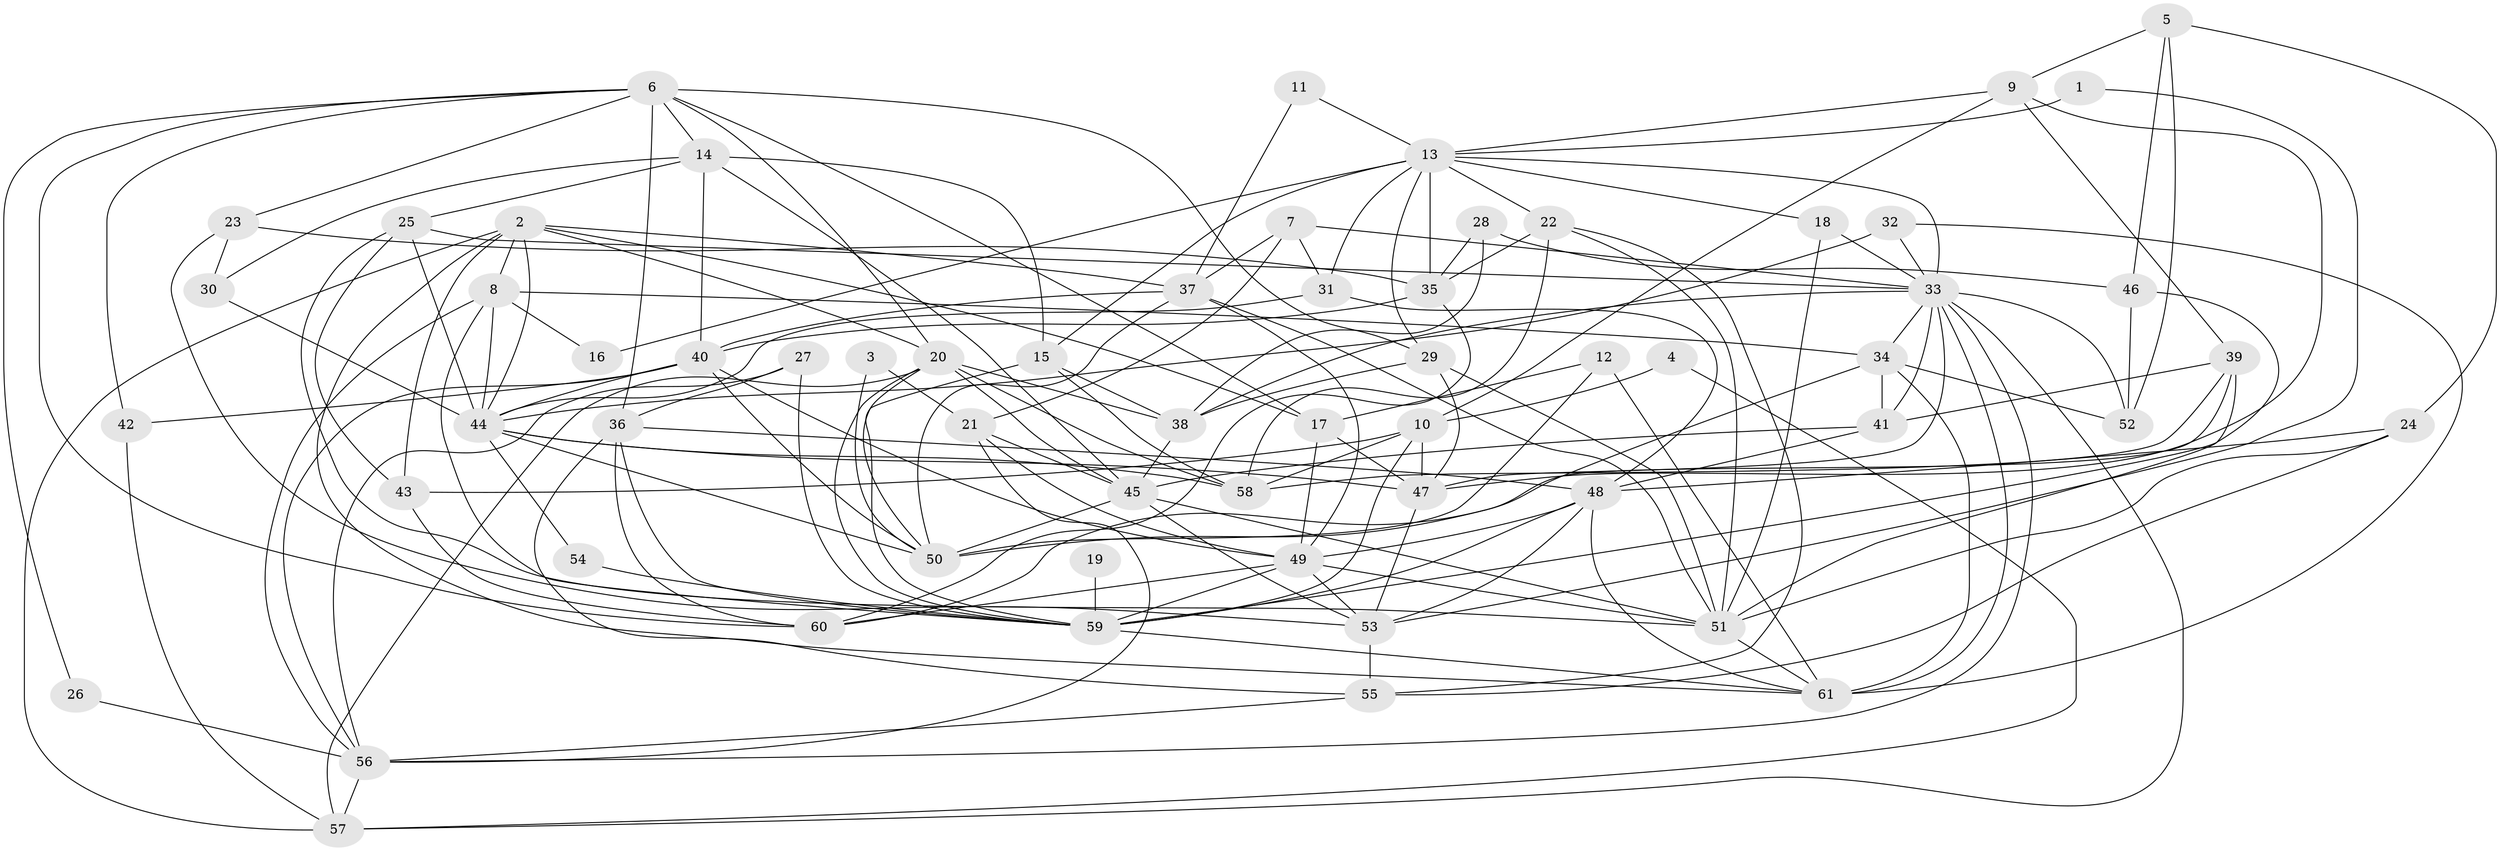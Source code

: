 // original degree distribution, {4: 0.2903225806451613, 3: 0.27419354838709675, 2: 0.12903225806451613, 5: 0.18548387096774194, 7: 0.04838709677419355, 6: 0.04838709677419355, 9: 0.008064516129032258, 8: 0.016129032258064516}
// Generated by graph-tools (version 1.1) at 2025/50/03/09/25 03:50:04]
// undirected, 61 vertices, 169 edges
graph export_dot {
graph [start="1"]
  node [color=gray90,style=filled];
  1;
  2;
  3;
  4;
  5;
  6;
  7;
  8;
  9;
  10;
  11;
  12;
  13;
  14;
  15;
  16;
  17;
  18;
  19;
  20;
  21;
  22;
  23;
  24;
  25;
  26;
  27;
  28;
  29;
  30;
  31;
  32;
  33;
  34;
  35;
  36;
  37;
  38;
  39;
  40;
  41;
  42;
  43;
  44;
  45;
  46;
  47;
  48;
  49;
  50;
  51;
  52;
  53;
  54;
  55;
  56;
  57;
  58;
  59;
  60;
  61;
  1 -- 13 [weight=1.0];
  1 -- 53 [weight=1.0];
  2 -- 8 [weight=1.0];
  2 -- 17 [weight=1.0];
  2 -- 20 [weight=1.0];
  2 -- 37 [weight=1.0];
  2 -- 43 [weight=1.0];
  2 -- 44 [weight=1.0];
  2 -- 57 [weight=1.0];
  2 -- 61 [weight=1.0];
  3 -- 21 [weight=1.0];
  3 -- 50 [weight=1.0];
  4 -- 10 [weight=1.0];
  4 -- 57 [weight=1.0];
  5 -- 9 [weight=1.0];
  5 -- 24 [weight=1.0];
  5 -- 46 [weight=1.0];
  5 -- 52 [weight=1.0];
  6 -- 14 [weight=1.0];
  6 -- 17 [weight=1.0];
  6 -- 20 [weight=1.0];
  6 -- 23 [weight=1.0];
  6 -- 26 [weight=1.0];
  6 -- 29 [weight=1.0];
  6 -- 36 [weight=1.0];
  6 -- 42 [weight=1.0];
  6 -- 60 [weight=1.0];
  7 -- 21 [weight=1.0];
  7 -- 31 [weight=1.0];
  7 -- 33 [weight=2.0];
  7 -- 37 [weight=1.0];
  8 -- 16 [weight=1.0];
  8 -- 34 [weight=1.0];
  8 -- 44 [weight=1.0];
  8 -- 56 [weight=1.0];
  8 -- 59 [weight=1.0];
  9 -- 10 [weight=1.0];
  9 -- 13 [weight=1.0];
  9 -- 39 [weight=1.0];
  9 -- 47 [weight=1.0];
  10 -- 43 [weight=1.0];
  10 -- 47 [weight=1.0];
  10 -- 58 [weight=1.0];
  10 -- 59 [weight=1.0];
  11 -- 13 [weight=1.0];
  11 -- 37 [weight=1.0];
  12 -- 17 [weight=1.0];
  12 -- 50 [weight=1.0];
  12 -- 61 [weight=1.0];
  13 -- 15 [weight=1.0];
  13 -- 16 [weight=1.0];
  13 -- 18 [weight=1.0];
  13 -- 22 [weight=1.0];
  13 -- 29 [weight=1.0];
  13 -- 31 [weight=1.0];
  13 -- 33 [weight=1.0];
  13 -- 35 [weight=1.0];
  14 -- 15 [weight=1.0];
  14 -- 25 [weight=1.0];
  14 -- 30 [weight=1.0];
  14 -- 40 [weight=1.0];
  14 -- 45 [weight=1.0];
  15 -- 38 [weight=1.0];
  15 -- 58 [weight=1.0];
  15 -- 59 [weight=1.0];
  17 -- 47 [weight=1.0];
  17 -- 49 [weight=1.0];
  18 -- 33 [weight=1.0];
  18 -- 51 [weight=2.0];
  19 -- 59 [weight=2.0];
  20 -- 38 [weight=1.0];
  20 -- 45 [weight=1.0];
  20 -- 50 [weight=1.0];
  20 -- 57 [weight=1.0];
  20 -- 58 [weight=1.0];
  20 -- 59 [weight=1.0];
  21 -- 45 [weight=1.0];
  21 -- 49 [weight=1.0];
  21 -- 56 [weight=1.0];
  22 -- 35 [weight=1.0];
  22 -- 51 [weight=1.0];
  22 -- 55 [weight=1.0];
  22 -- 58 [weight=1.0];
  23 -- 30 [weight=1.0];
  23 -- 35 [weight=1.0];
  23 -- 53 [weight=1.0];
  24 -- 48 [weight=1.0];
  24 -- 51 [weight=1.0];
  24 -- 55 [weight=1.0];
  25 -- 33 [weight=1.0];
  25 -- 43 [weight=1.0];
  25 -- 44 [weight=1.0];
  25 -- 51 [weight=1.0];
  26 -- 56 [weight=2.0];
  27 -- 36 [weight=1.0];
  27 -- 56 [weight=1.0];
  27 -- 59 [weight=1.0];
  28 -- 35 [weight=1.0];
  28 -- 38 [weight=1.0];
  28 -- 46 [weight=1.0];
  29 -- 38 [weight=1.0];
  29 -- 47 [weight=1.0];
  29 -- 51 [weight=1.0];
  30 -- 44 [weight=1.0];
  31 -- 44 [weight=1.0];
  31 -- 48 [weight=1.0];
  32 -- 33 [weight=1.0];
  32 -- 44 [weight=2.0];
  32 -- 61 [weight=1.0];
  33 -- 34 [weight=1.0];
  33 -- 38 [weight=1.0];
  33 -- 41 [weight=1.0];
  33 -- 47 [weight=1.0];
  33 -- 52 [weight=1.0];
  33 -- 56 [weight=1.0];
  33 -- 57 [weight=1.0];
  33 -- 61 [weight=2.0];
  34 -- 41 [weight=1.0];
  34 -- 52 [weight=1.0];
  34 -- 60 [weight=1.0];
  34 -- 61 [weight=1.0];
  35 -- 40 [weight=1.0];
  35 -- 60 [weight=1.0];
  36 -- 48 [weight=1.0];
  36 -- 55 [weight=1.0];
  36 -- 59 [weight=1.0];
  36 -- 60 [weight=1.0];
  37 -- 40 [weight=1.0];
  37 -- 49 [weight=1.0];
  37 -- 50 [weight=1.0];
  37 -- 51 [weight=1.0];
  38 -- 45 [weight=1.0];
  39 -- 41 [weight=1.0];
  39 -- 50 [weight=1.0];
  39 -- 51 [weight=1.0];
  39 -- 58 [weight=1.0];
  40 -- 42 [weight=1.0];
  40 -- 44 [weight=1.0];
  40 -- 49 [weight=1.0];
  40 -- 50 [weight=2.0];
  40 -- 56 [weight=1.0];
  41 -- 45 [weight=1.0];
  41 -- 48 [weight=1.0];
  42 -- 57 [weight=1.0];
  43 -- 60 [weight=1.0];
  44 -- 47 [weight=1.0];
  44 -- 50 [weight=1.0];
  44 -- 54 [weight=1.0];
  44 -- 58 [weight=1.0];
  45 -- 50 [weight=1.0];
  45 -- 51 [weight=1.0];
  45 -- 53 [weight=1.0];
  46 -- 52 [weight=1.0];
  46 -- 59 [weight=1.0];
  47 -- 53 [weight=1.0];
  48 -- 49 [weight=1.0];
  48 -- 53 [weight=1.0];
  48 -- 59 [weight=1.0];
  48 -- 61 [weight=2.0];
  49 -- 51 [weight=1.0];
  49 -- 53 [weight=1.0];
  49 -- 59 [weight=1.0];
  49 -- 60 [weight=1.0];
  51 -- 61 [weight=1.0];
  53 -- 55 [weight=1.0];
  54 -- 59 [weight=1.0];
  55 -- 56 [weight=1.0];
  56 -- 57 [weight=1.0];
  59 -- 61 [weight=1.0];
}
